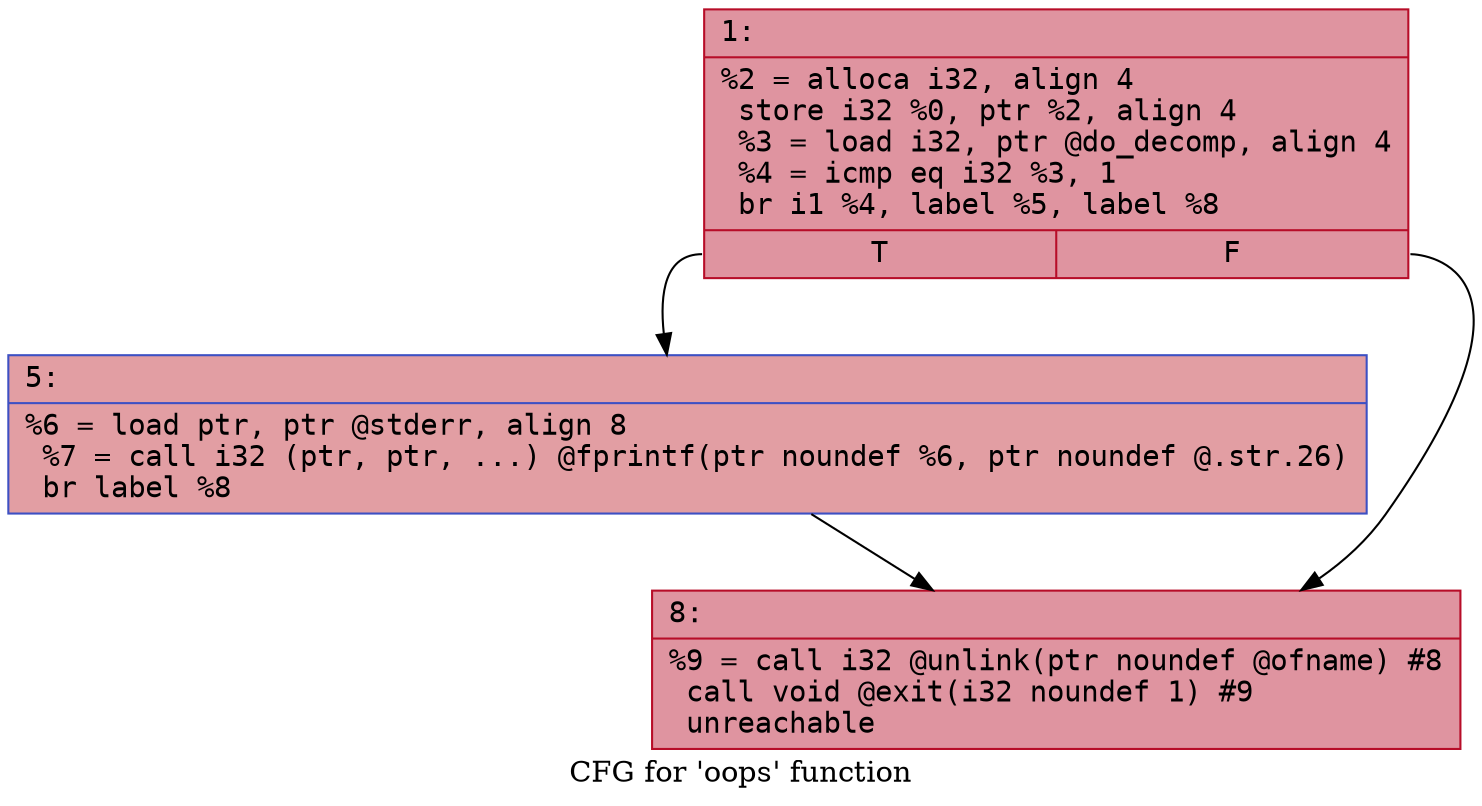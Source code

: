 digraph "CFG for 'oops' function" {
	label="CFG for 'oops' function";

	Node0x564b11724d30 [shape=record,color="#b70d28ff", style=filled, fillcolor="#b70d2870" fontname="Courier",label="{1:\l|  %2 = alloca i32, align 4\l  store i32 %0, ptr %2, align 4\l  %3 = load i32, ptr @do_decomp, align 4\l  %4 = icmp eq i32 %3, 1\l  br i1 %4, label %5, label %8\l|{<s0>T|<s1>F}}"];
	Node0x564b11724d30:s0 -> Node0x564b11724d80[tooltip="1 -> 5\nProbability 50.00%" ];
	Node0x564b11724d30:s1 -> Node0x564b11724dd0[tooltip="1 -> 8\nProbability 50.00%" ];
	Node0x564b11724d80 [shape=record,color="#3d50c3ff", style=filled, fillcolor="#be242e70" fontname="Courier",label="{5:\l|  %6 = load ptr, ptr @stderr, align 8\l  %7 = call i32 (ptr, ptr, ...) @fprintf(ptr noundef %6, ptr noundef @.str.26)\l  br label %8\l}"];
	Node0x564b11724d80 -> Node0x564b11724dd0[tooltip="5 -> 8\nProbability 100.00%" ];
	Node0x564b11724dd0 [shape=record,color="#b70d28ff", style=filled, fillcolor="#b70d2870" fontname="Courier",label="{8:\l|  %9 = call i32 @unlink(ptr noundef @ofname) #8\l  call void @exit(i32 noundef 1) #9\l  unreachable\l}"];
}
